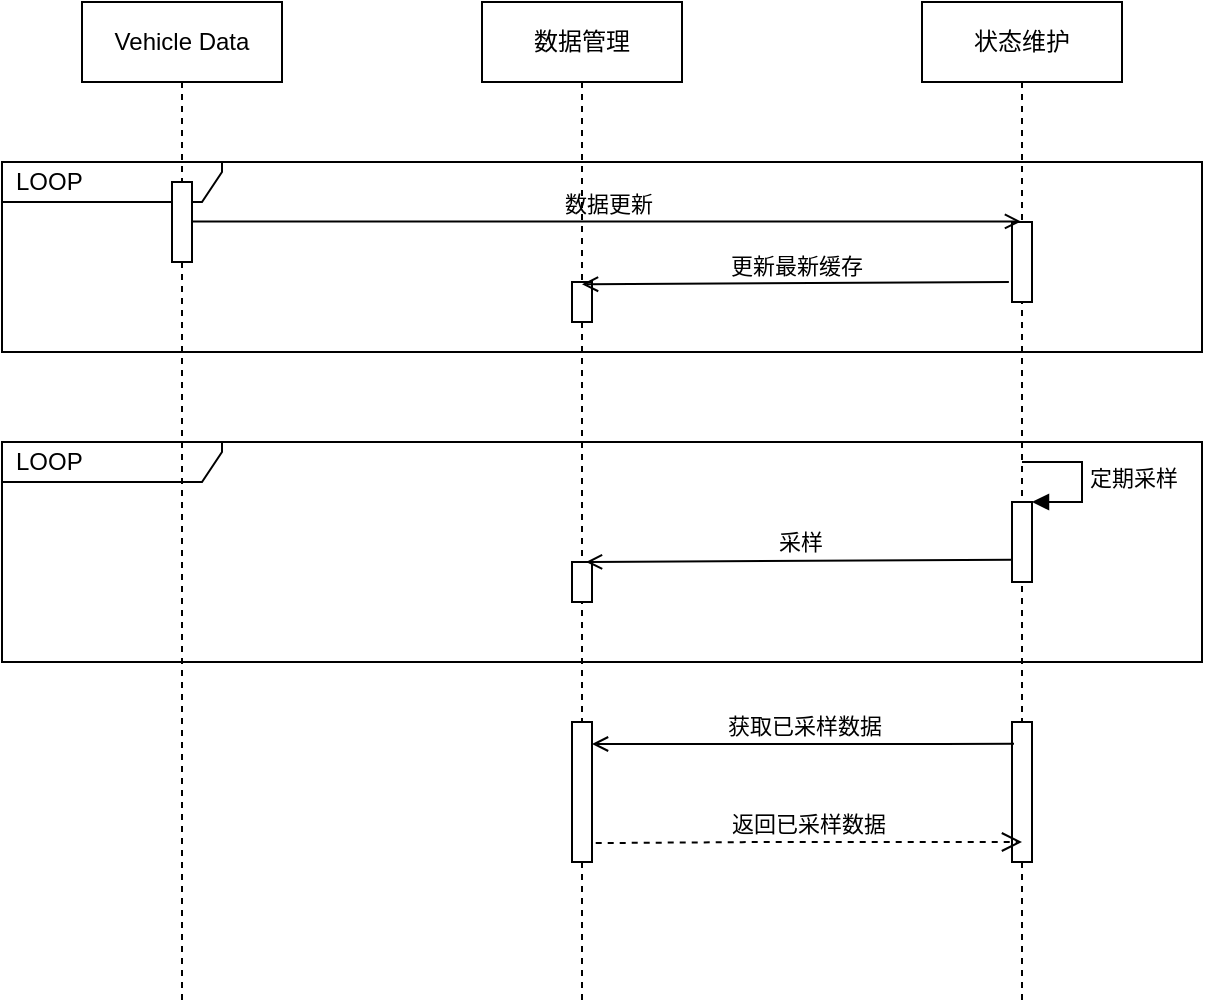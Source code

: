 <mxfile>
    <diagram id="Anlsw4XZcLo6hDcjNig2" name="第 1 页">
        <mxGraphModel dx="1054" dy="680" grid="1" gridSize="10" guides="1" tooltips="1" connect="1" arrows="1" fold="1" page="1" pageScale="1" pageWidth="1600" pageHeight="900" math="0" shadow="0">
            <root>
                <mxCell id="0"/>
                <mxCell id="1" parent="0"/>
                <mxCell id="17" value="LOOP" style="shape=umlFrame;whiteSpace=wrap;html=1;width=110;height=20;boundedLbl=1;verticalAlign=middle;align=left;spacingLeft=5;" vertex="1" parent="1">
                    <mxGeometry x="80" y="360" width="600" height="110" as="geometry"/>
                </mxCell>
                <mxCell id="18" value="LOOP" style="shape=umlFrame;whiteSpace=wrap;html=1;width=110;height=20;boundedLbl=1;verticalAlign=middle;align=left;spacingLeft=5;" vertex="1" parent="1">
                    <mxGeometry x="80" y="220" width="600" height="95" as="geometry"/>
                </mxCell>
                <mxCell id="2" value="数据管理" style="shape=umlLifeline;perimeter=lifelinePerimeter;whiteSpace=wrap;html=1;container=1;collapsible=0;recursiveResize=0;outlineConnect=0;" vertex="1" parent="1">
                    <mxGeometry x="320" y="140" width="100" height="500" as="geometry"/>
                </mxCell>
                <mxCell id="14" value="" style="html=1;points=[];perimeter=orthogonalPerimeter;" vertex="1" parent="2">
                    <mxGeometry x="45" y="140" width="10" height="20" as="geometry"/>
                </mxCell>
                <mxCell id="23" value="" style="html=1;points=[];perimeter=orthogonalPerimeter;" vertex="1" parent="2">
                    <mxGeometry x="45" y="280" width="10" height="20" as="geometry"/>
                </mxCell>
                <mxCell id="29" value="" style="html=1;points=[];perimeter=orthogonalPerimeter;" vertex="1" parent="2">
                    <mxGeometry x="45" y="360" width="10" height="70" as="geometry"/>
                </mxCell>
                <mxCell id="4" value="Vehicle Data" style="shape=umlLifeline;perimeter=lifelinePerimeter;whiteSpace=wrap;html=1;container=1;collapsible=0;recursiveResize=0;outlineConnect=0;" vertex="1" parent="1">
                    <mxGeometry x="120" y="140" width="100" height="500" as="geometry"/>
                </mxCell>
                <mxCell id="5" value="" style="html=1;points=[];perimeter=orthogonalPerimeter;" vertex="1" parent="4">
                    <mxGeometry x="45" y="90" width="10" height="40" as="geometry"/>
                </mxCell>
                <mxCell id="6" value="状态维护" style="shape=umlLifeline;perimeter=lifelinePerimeter;whiteSpace=wrap;html=1;container=1;collapsible=0;recursiveResize=0;outlineConnect=0;" vertex="1" parent="1">
                    <mxGeometry x="540" y="140" width="100" height="500" as="geometry"/>
                </mxCell>
                <mxCell id="9" value="" style="html=1;points=[];perimeter=orthogonalPerimeter;" vertex="1" parent="6">
                    <mxGeometry x="45" y="110" width="10" height="40" as="geometry"/>
                </mxCell>
                <mxCell id="21" value="" style="html=1;points=[];perimeter=orthogonalPerimeter;" vertex="1" parent="6">
                    <mxGeometry x="45" y="250" width="10" height="40" as="geometry"/>
                </mxCell>
                <mxCell id="22" value="定期采样" style="edgeStyle=orthogonalEdgeStyle;html=1;align=left;spacingLeft=2;endArrow=block;rounded=0;entryX=1;entryY=0;" edge="1" target="21" parent="6">
                    <mxGeometry relative="1" as="geometry">
                        <mxPoint x="50" y="230" as="sourcePoint"/>
                        <Array as="points">
                            <mxPoint x="80" y="230"/>
                        </Array>
                    </mxGeometry>
                </mxCell>
                <mxCell id="30" value="" style="html=1;points=[];perimeter=orthogonalPerimeter;" vertex="1" parent="6">
                    <mxGeometry x="45" y="360" width="10" height="70" as="geometry"/>
                </mxCell>
                <mxCell id="31" value="返回已采样数据" style="html=1;verticalAlign=bottom;endArrow=open;dashed=1;endSize=8;exitX=1.186;exitY=0.865;exitDx=0;exitDy=0;exitPerimeter=0;" edge="1" parent="1" source="29">
                    <mxGeometry relative="1" as="geometry">
                        <mxPoint x="430" y="560" as="sourcePoint"/>
                        <mxPoint x="590" y="560" as="targetPoint"/>
                        <Array as="points">
                            <mxPoint x="460" y="560"/>
                        </Array>
                    </mxGeometry>
                </mxCell>
                <mxCell id="33" value="数据更新" style="html=1;verticalAlign=bottom;labelBackgroundColor=none;endArrow=open;endFill=0;" edge="1" parent="1" target="6">
                    <mxGeometry width="160" relative="1" as="geometry">
                        <mxPoint x="175" y="249.71" as="sourcePoint"/>
                        <mxPoint x="335" y="249.71" as="targetPoint"/>
                    </mxGeometry>
                </mxCell>
                <mxCell id="34" value="采样" style="html=1;verticalAlign=bottom;labelBackgroundColor=none;endArrow=open;endFill=0;exitX=0.043;exitY=0.721;exitDx=0;exitDy=0;exitPerimeter=0;" edge="1" parent="1" source="21">
                    <mxGeometry width="160" relative="1" as="geometry">
                        <mxPoint x="380" y="280" as="sourcePoint"/>
                        <mxPoint x="372" y="420" as="targetPoint"/>
                        <Array as="points"/>
                    </mxGeometry>
                </mxCell>
                <mxCell id="37" value="获取已采样数据" style="html=1;verticalAlign=bottom;labelBackgroundColor=none;endArrow=open;endFill=0;exitX=0.1;exitY=0.155;exitDx=0;exitDy=0;exitPerimeter=0;" edge="1" parent="1" source="30" target="29">
                    <mxGeometry width="160" relative="1" as="geometry">
                        <mxPoint x="580" y="511" as="sourcePoint"/>
                        <mxPoint x="380" y="511" as="targetPoint"/>
                        <Array as="points">
                            <mxPoint x="540" y="511"/>
                            <mxPoint x="390" y="511"/>
                        </Array>
                    </mxGeometry>
                </mxCell>
                <mxCell id="38" value="更新最新缓存" style="html=1;verticalAlign=bottom;labelBackgroundColor=none;endArrow=open;endFill=0;exitX=0.043;exitY=0.721;exitDx=0;exitDy=0;exitPerimeter=0;" edge="1" parent="1">
                    <mxGeometry width="160" relative="1" as="geometry">
                        <mxPoint x="583.43" y="280.0" as="sourcePoint"/>
                        <mxPoint x="370" y="281.16" as="targetPoint"/>
                        <Array as="points"/>
                    </mxGeometry>
                </mxCell>
            </root>
        </mxGraphModel>
    </diagram>
</mxfile>